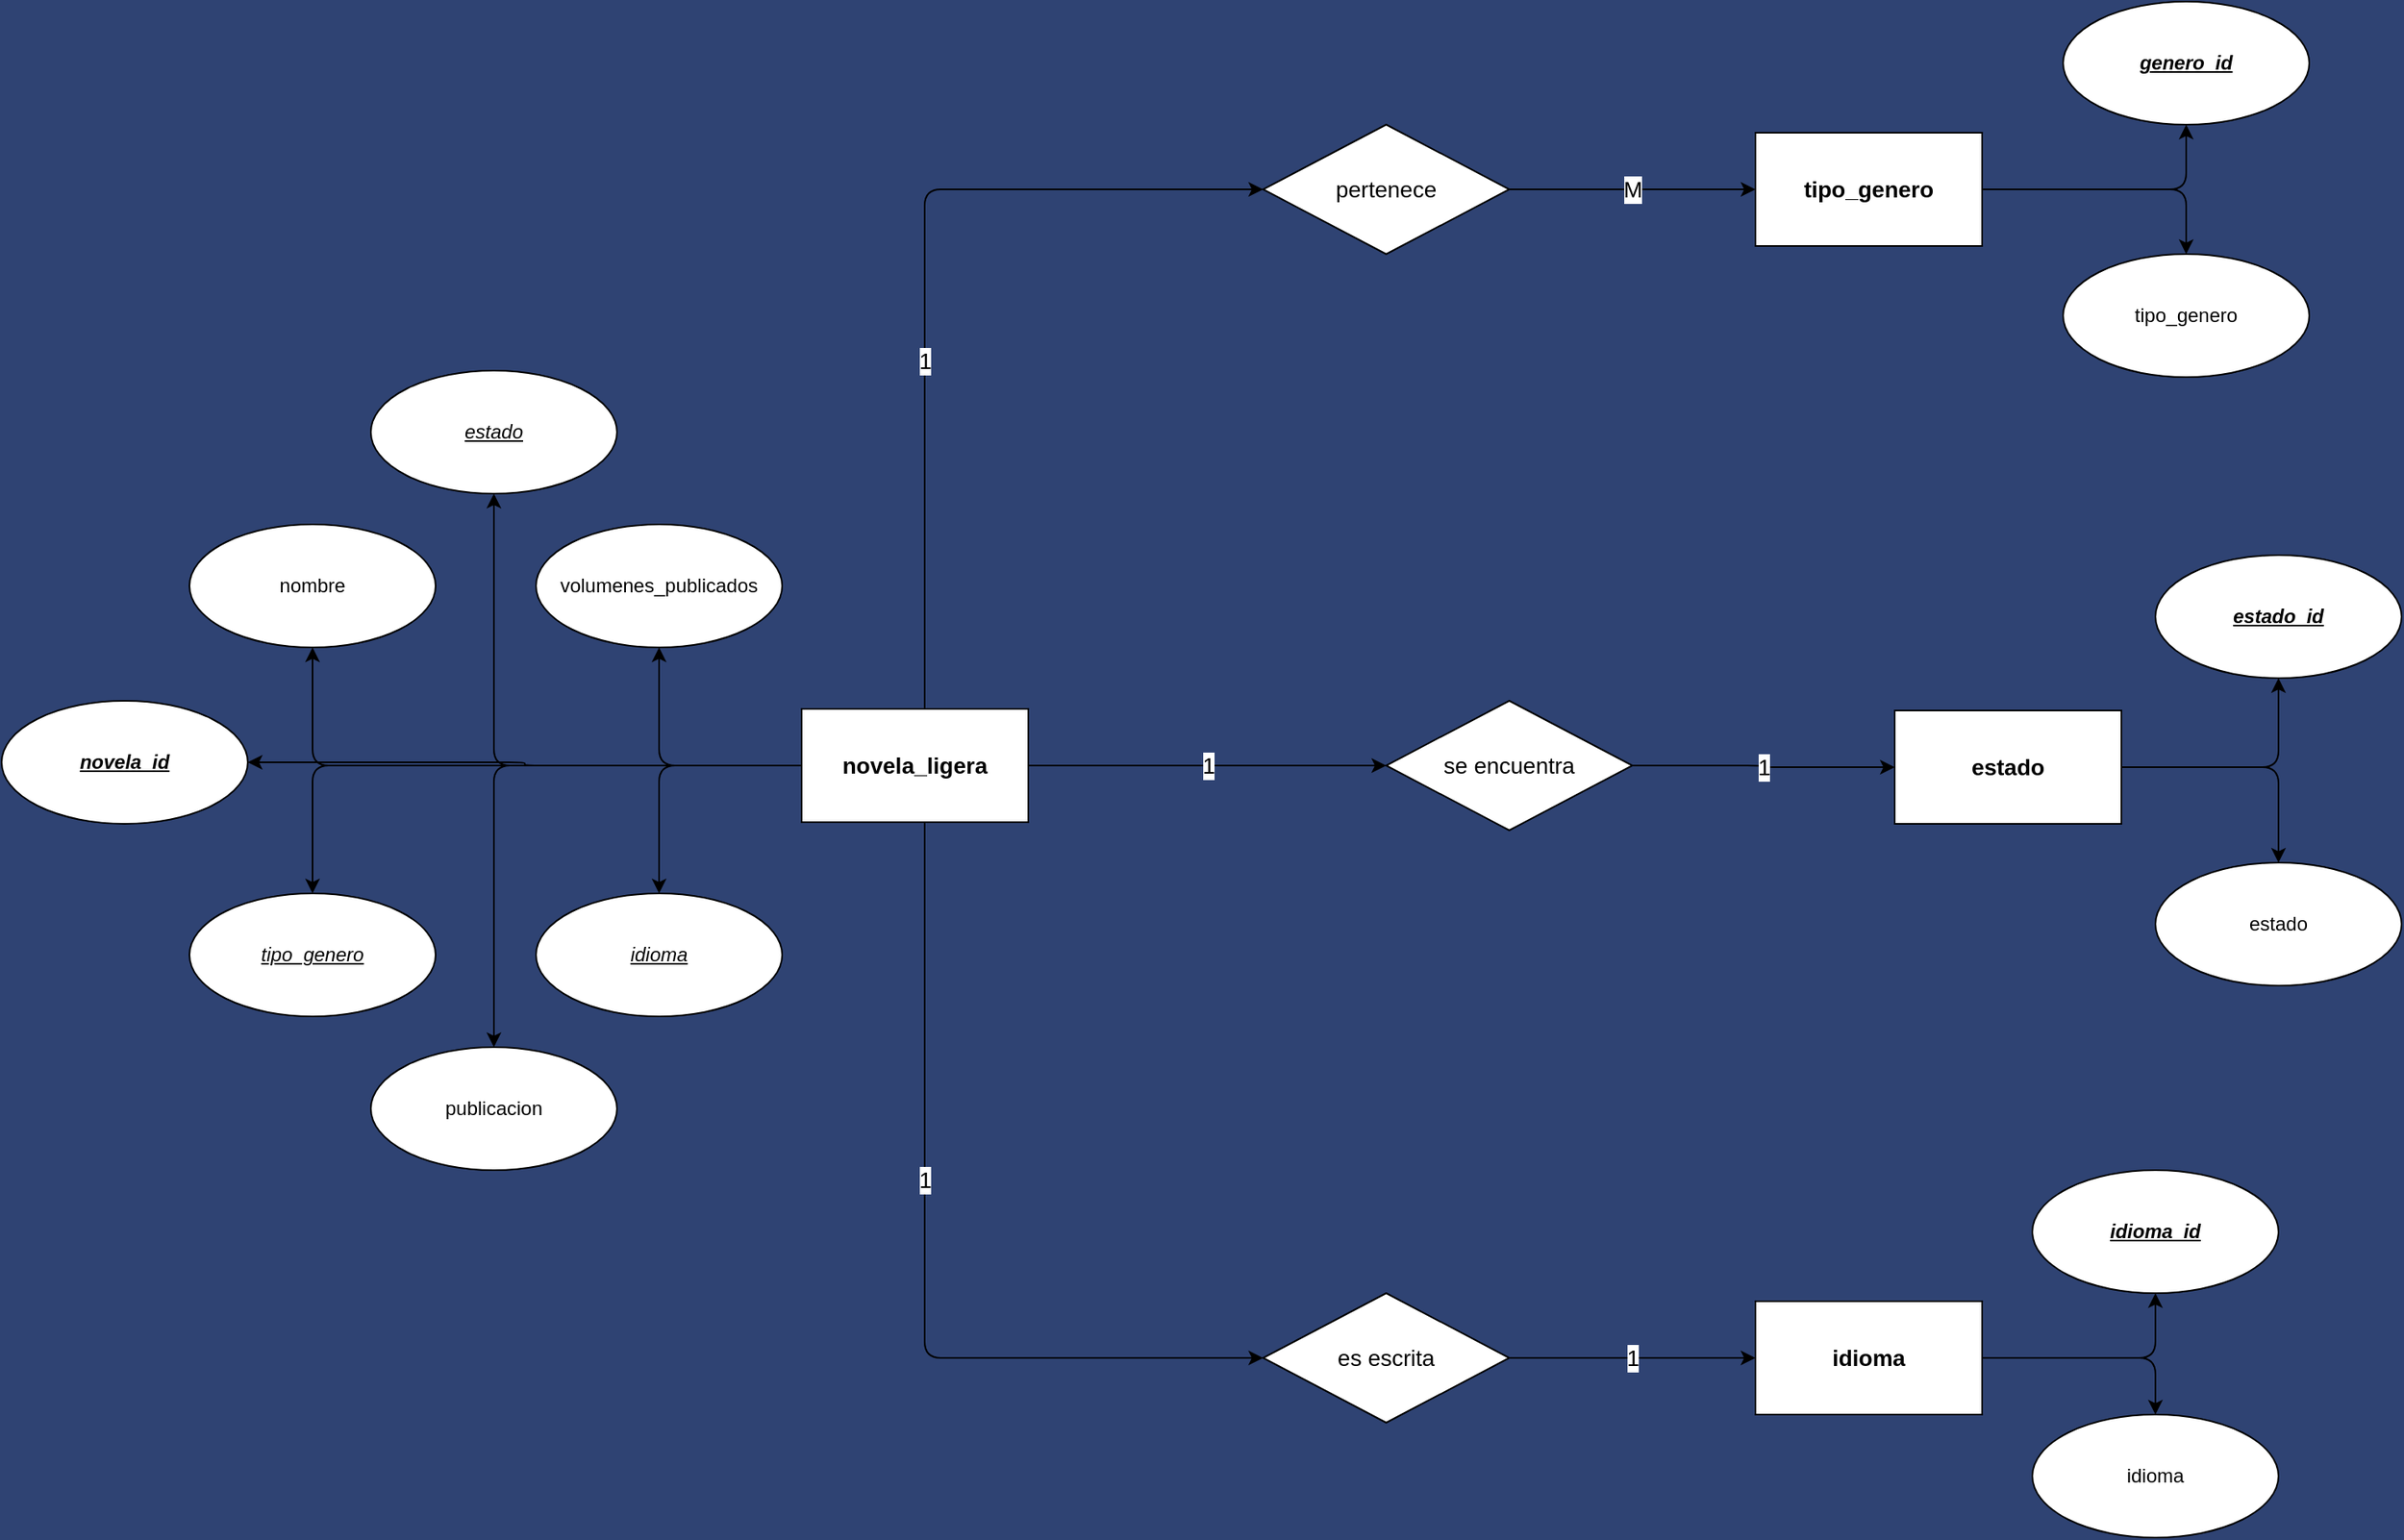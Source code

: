 <mxfile>
    <diagram id="nt1WCeFRcA-tRVBPQdew" name="Página-1">
        <mxGraphModel dx="2840" dy="2653" grid="1" gridSize="19" guides="1" tooltips="1" connect="1" arrows="1" fold="1" page="1" pageScale="1" pageWidth="827" pageHeight="1169" background="#2F4373" math="0" shadow="0">
            <root>
                <mxCell id="0"/>
                <mxCell id="1" parent="0"/>
                <mxCell id="35" value="" style="edgeStyle=orthogonalEdgeStyle;html=1;fontSize=14;" edge="1" parent="1" source="2" target="34">
                    <mxGeometry relative="1" as="geometry"/>
                </mxCell>
                <mxCell id="37" value="" style="edgeStyle=orthogonalEdgeStyle;html=1;fontSize=14;entryX=0.5;entryY=0;entryDx=0;entryDy=0;" edge="1" parent="1" source="2" target="54">
                    <mxGeometry relative="1" as="geometry">
                        <mxPoint x="-133" y="111" as="targetPoint"/>
                    </mxGeometry>
                </mxCell>
                <mxCell id="39" value="" style="edgeStyle=orthogonalEdgeStyle;html=1;fontSize=14;entryX=0;entryY=0.5;entryDx=0;entryDy=0;" edge="1" parent="1" source="2" target="55">
                    <mxGeometry relative="1" as="geometry">
                        <mxPoint x="-78" y="209" as="targetPoint"/>
                    </mxGeometry>
                </mxCell>
                <mxCell id="45" value="" style="edgeStyle=orthogonalEdgeStyle;html=1;fontSize=14;entryX=1;entryY=0.5;entryDx=0;entryDy=0;" edge="1" parent="1" source="2" target="52">
                    <mxGeometry relative="1" as="geometry">
                        <mxPoint x="-78" y="23" as="targetPoint"/>
                    </mxGeometry>
                </mxCell>
                <mxCell id="47" value="" style="edgeStyle=orthogonalEdgeStyle;html=1;fontSize=14;entryX=1;entryY=0.5;entryDx=0;entryDy=0;" edge="1" parent="1" source="2" target="53">
                    <mxGeometry relative="1" as="geometry">
                        <mxPoint x="82" y="19" as="targetPoint"/>
                    </mxGeometry>
                </mxCell>
                <mxCell id="49" value="" style="edgeStyle=orthogonalEdgeStyle;html=1;fontSize=14;entryX=0;entryY=0.5;entryDx=0;entryDy=0;" edge="1" parent="1" source="2" target="56">
                    <mxGeometry relative="1" as="geometry">
                        <mxPoint x="2" y="308" as="targetPoint"/>
                    </mxGeometry>
                </mxCell>
                <mxCell id="51" value="" style="edgeStyle=orthogonalEdgeStyle;html=1;fontSize=14;entryX=0;entryY=0.5;entryDx=0;entryDy=0;" edge="1" parent="1" source="2" target="57">
                    <mxGeometry relative="1" as="geometry">
                        <mxPoint x="100" y="209" as="targetPoint"/>
                    </mxGeometry>
                </mxCell>
                <mxCell id="59" value="1" style="edgeStyle=orthogonalEdgeStyle;html=1;exitX=1;exitY=0.5;exitDx=0;exitDy=0;fontSize=14;entryX=0;entryY=0.5;entryDx=0;entryDy=0;" edge="1" parent="1" source="2" target="62">
                    <mxGeometry relative="1" as="geometry">
                        <mxPoint x="551" y="111.333" as="targetPoint"/>
                        <Array as="points">
                            <mxPoint x="228" y="111"/>
                            <mxPoint x="228" y="-245"/>
                        </Array>
                    </mxGeometry>
                </mxCell>
                <mxCell id="64" value="1" style="edgeStyle=orthogonalEdgeStyle;html=1;exitX=1;exitY=0.5;exitDx=0;exitDy=0;fontSize=14;entryX=0;entryY=0.5;entryDx=0;entryDy=0;" edge="1" parent="1" source="2" target="68">
                    <mxGeometry relative="1" as="geometry">
                        <mxPoint x="456" y="111.333" as="targetPoint"/>
                        <Array as="points">
                            <mxPoint x="228" y="111"/>
                            <mxPoint x="228" y="477"/>
                        </Array>
                    </mxGeometry>
                </mxCell>
                <mxCell id="69" value="1" style="edgeStyle=orthogonalEdgeStyle;html=1;exitX=1;exitY=0.5;exitDx=0;exitDy=0;fontSize=14;entryX=0;entryY=0.5;entryDx=0;entryDy=0;" edge="1" parent="1" source="2" target="70">
                    <mxGeometry relative="1" as="geometry">
                        <mxPoint x="475" y="111" as="targetPoint"/>
                    </mxGeometry>
                </mxCell>
                <mxCell id="2" value="&lt;span style=&quot;font-size: 14px;&quot;&gt;novela_ligera&lt;/span&gt;" style="rounded=0;whiteSpace=wrap;html=1;fontStyle=1" vertex="1" parent="1">
                    <mxGeometry x="152" y="76" width="140" height="70" as="geometry"/>
                </mxCell>
                <mxCell id="3" value="&lt;font style=&quot;font-size: 14px;&quot;&gt;idioma&lt;/font&gt;" style="rounded=0;whiteSpace=wrap;html=1;fontStyle=1" vertex="1" parent="1">
                    <mxGeometry x="741" y="442" width="140" height="70" as="geometry"/>
                </mxCell>
                <mxCell id="4" value="&lt;font style=&quot;font-size: 14px;&quot;&gt;estado&lt;/font&gt;" style="rounded=0;whiteSpace=wrap;html=1;fontStyle=1" vertex="1" parent="1">
                    <mxGeometry x="827" y="77" width="140" height="70" as="geometry"/>
                </mxCell>
                <mxCell id="74" style="edgeStyle=orthogonalEdgeStyle;html=1;exitX=1;exitY=0.5;exitDx=0;exitDy=0;fontSize=14;entryX=1;entryY=0.5;entryDx=0;entryDy=0;" edge="1" parent="1" source="5" target="81">
                    <mxGeometry relative="1" as="geometry">
                        <mxPoint x="1007" y="-285.0" as="targetPoint"/>
                    </mxGeometry>
                </mxCell>
                <mxCell id="75" style="edgeStyle=orthogonalEdgeStyle;html=1;exitX=1;exitY=0.5;exitDx=0;exitDy=0;fontSize=14;entryX=0;entryY=0.5;entryDx=0;entryDy=0;" edge="1" parent="1" source="5" target="80">
                    <mxGeometry relative="1" as="geometry">
                        <mxPoint x="1007" y="-152" as="targetPoint"/>
                    </mxGeometry>
                </mxCell>
                <mxCell id="5" value="&lt;span style=&quot;font-size: 14px;&quot;&gt;tipo_genero&lt;/span&gt;" style="rounded=0;whiteSpace=wrap;html=1;fontStyle=1" vertex="1" parent="1">
                    <mxGeometry x="741" y="-280" width="140" height="70" as="geometry"/>
                </mxCell>
                <mxCell id="34" value="&lt;i&gt;&lt;u&gt;estado&lt;/u&gt;&lt;/i&gt;" style="ellipse;whiteSpace=wrap;html=1;rounded=0;direction=south;" vertex="1" parent="1">
                    <mxGeometry x="-114" y="-133" width="152" height="76" as="geometry"/>
                </mxCell>
                <mxCell id="52" value="nombre" style="ellipse;whiteSpace=wrap;html=1;rounded=0;direction=south;" vertex="1" parent="1">
                    <mxGeometry x="-226" y="-38" width="152" height="76" as="geometry"/>
                </mxCell>
                <mxCell id="53" value="volumenes_publicados" style="ellipse;whiteSpace=wrap;html=1;rounded=0;direction=south;" vertex="1" parent="1">
                    <mxGeometry x="-12" y="-38" width="152" height="76" as="geometry"/>
                </mxCell>
                <mxCell id="54" value="&lt;u&gt;&lt;b&gt;&lt;i&gt;novela_id&lt;/i&gt;&lt;/b&gt;&lt;/u&gt;" style="ellipse;whiteSpace=wrap;html=1;rounded=0;direction=south;" vertex="1" parent="1">
                    <mxGeometry x="-342" y="71" width="152" height="76" as="geometry"/>
                </mxCell>
                <mxCell id="55" value="&lt;u&gt;&lt;i&gt;tipo_genero&lt;/i&gt;&lt;/u&gt;" style="ellipse;whiteSpace=wrap;html=1;rounded=0;direction=south;" vertex="1" parent="1">
                    <mxGeometry x="-226" y="190" width="152" height="76" as="geometry"/>
                </mxCell>
                <mxCell id="56" value="publicacion" style="ellipse;whiteSpace=wrap;html=1;rounded=0;direction=south;" vertex="1" parent="1">
                    <mxGeometry x="-114" y="285" width="152" height="76" as="geometry"/>
                </mxCell>
                <mxCell id="57" value="&lt;i&gt;&lt;u&gt;idioma&lt;/u&gt;&lt;/i&gt;" style="ellipse;whiteSpace=wrap;html=1;rounded=0;direction=south;" vertex="1" parent="1">
                    <mxGeometry x="-12" y="190" width="152" height="76" as="geometry"/>
                </mxCell>
                <mxCell id="63" value="M" style="edgeStyle=orthogonalEdgeStyle;html=1;exitX=1;exitY=0.5;exitDx=0;exitDy=0;fontSize=14;entryX=0;entryY=0.5;entryDx=0;entryDy=0;" edge="1" parent="1" source="62" target="5">
                    <mxGeometry relative="1" as="geometry">
                        <mxPoint x="741" y="111.19" as="targetPoint"/>
                    </mxGeometry>
                </mxCell>
                <mxCell id="62" value="pertenece" style="rhombus;whiteSpace=wrap;html=1;fontSize=14;" vertex="1" parent="1">
                    <mxGeometry x="437" y="-285" width="152" height="80" as="geometry"/>
                </mxCell>
                <mxCell id="72" value="1" style="edgeStyle=orthogonalEdgeStyle;html=1;exitX=1;exitY=0.5;exitDx=0;exitDy=0;entryX=0;entryY=0.5;entryDx=0;entryDy=0;fontSize=14;" edge="1" parent="1" source="68" target="3">
                    <mxGeometry relative="1" as="geometry"/>
                </mxCell>
                <mxCell id="68" value="es escrita" style="rhombus;whiteSpace=wrap;html=1;fontSize=14;" vertex="1" parent="1">
                    <mxGeometry x="437" y="437" width="152" height="80" as="geometry"/>
                </mxCell>
                <mxCell id="71" value="1" style="edgeStyle=orthogonalEdgeStyle;html=1;exitX=1;exitY=0.5;exitDx=0;exitDy=0;entryX=0;entryY=0.5;entryDx=0;entryDy=0;fontSize=14;" edge="1" parent="1" source="70" target="4">
                    <mxGeometry relative="1" as="geometry"/>
                </mxCell>
                <mxCell id="70" value="se encuentra" style="rhombus;whiteSpace=wrap;html=1;fontSize=14;" vertex="1" parent="1">
                    <mxGeometry x="513" y="71" width="152" height="80" as="geometry"/>
                </mxCell>
                <mxCell id="80" value="tipo_genero" style="ellipse;whiteSpace=wrap;html=1;rounded=0;direction=south;" vertex="1" parent="1">
                    <mxGeometry x="931" y="-205" width="152" height="76" as="geometry"/>
                </mxCell>
                <mxCell id="81" value="&lt;i&gt;&lt;b&gt;&lt;u&gt;genero_id&lt;/u&gt;&lt;/b&gt;&lt;/i&gt;" style="ellipse;whiteSpace=wrap;html=1;rounded=0;direction=south;" vertex="1" parent="1">
                    <mxGeometry x="931" y="-361" width="152" height="76" as="geometry"/>
                </mxCell>
                <mxCell id="82" value="&lt;b&gt;&lt;i&gt;&lt;u&gt;estado_id&lt;/u&gt;&lt;/i&gt;&lt;/b&gt;" style="ellipse;whiteSpace=wrap;html=1;rounded=0;direction=south;" vertex="1" parent="1">
                    <mxGeometry x="988" y="-19" width="152" height="76" as="geometry"/>
                </mxCell>
                <mxCell id="83" value="estado" style="ellipse;whiteSpace=wrap;html=1;rounded=0;direction=south;" vertex="1" parent="1">
                    <mxGeometry x="988" y="171" width="152" height="76" as="geometry"/>
                </mxCell>
                <mxCell id="84" style="edgeStyle=orthogonalEdgeStyle;html=1;exitX=1;exitY=0.5;exitDx=0;exitDy=0;fontSize=14;entryX=0;entryY=0.5;entryDx=0;entryDy=0;" edge="1" target="83" parent="1" source="4">
                    <mxGeometry relative="1" as="geometry">
                        <mxPoint x="1152" y="209" as="targetPoint"/>
                        <mxPoint x="1026" y="116.0" as="sourcePoint"/>
                    </mxGeometry>
                </mxCell>
                <mxCell id="85" style="edgeStyle=orthogonalEdgeStyle;html=1;exitX=1;exitY=0.5;exitDx=0;exitDy=0;fontSize=14;entryX=1;entryY=0.5;entryDx=0;entryDy=0;" edge="1" target="82" parent="1" source="4">
                    <mxGeometry relative="1" as="geometry">
                        <mxPoint x="1152" y="76.0" as="targetPoint"/>
                        <mxPoint x="1026" y="116.0" as="sourcePoint"/>
                    </mxGeometry>
                </mxCell>
                <mxCell id="86" value="&lt;b&gt;&lt;i&gt;&lt;u&gt;idioma_id&lt;/u&gt;&lt;/i&gt;&lt;/b&gt;" style="ellipse;whiteSpace=wrap;html=1;rounded=0;direction=south;" vertex="1" parent="1">
                    <mxGeometry x="912" y="361" width="152" height="76" as="geometry"/>
                </mxCell>
                <mxCell id="87" value="idioma&lt;br&gt;" style="ellipse;whiteSpace=wrap;html=1;rounded=0;direction=south;" vertex="1" parent="1">
                    <mxGeometry x="912" y="512" width="152" height="76" as="geometry"/>
                </mxCell>
                <mxCell id="88" style="edgeStyle=orthogonalEdgeStyle;html=1;exitX=1;exitY=0.5;exitDx=0;exitDy=0;fontSize=14;entryX=0;entryY=0.5;entryDx=0;entryDy=0;" edge="1" target="87" parent="1" source="3">
                    <mxGeometry relative="1" as="geometry">
                        <mxPoint x="1152" y="646" as="targetPoint"/>
                        <mxPoint x="1026" y="553" as="sourcePoint"/>
                    </mxGeometry>
                </mxCell>
                <mxCell id="89" style="edgeStyle=orthogonalEdgeStyle;html=1;exitX=1;exitY=0.5;exitDx=0;exitDy=0;fontSize=14;entryX=1;entryY=0.5;entryDx=0;entryDy=0;" edge="1" target="86" parent="1" source="3">
                    <mxGeometry relative="1" as="geometry">
                        <mxPoint x="1152" y="513.0" as="targetPoint"/>
                        <mxPoint x="1026" y="553" as="sourcePoint"/>
                    </mxGeometry>
                </mxCell>
            </root>
        </mxGraphModel>
    </diagram>
</mxfile>